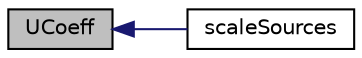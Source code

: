 digraph "UCoeff"
{
  bgcolor="transparent";
  edge [fontname="Helvetica",fontsize="10",labelfontname="Helvetica",labelfontsize="10"];
  node [fontname="Helvetica",fontsize="10",shape=record];
  rankdir="LR";
  Node1 [label="UCoeff",height=0.2,width=0.4,color="black", fillcolor="grey75", style="filled" fontcolor="black"];
  Node1 -> Node2 [dir="back",color="midnightblue",fontsize="10",style="solid",fontname="Helvetica"];
  Node2 [label="scaleSources",height=0.2,width=0.4,color="black",URL="$classFoam_1_1KinematicCloud.html#a5cc74b62ee77d56f4aa3c22f6cdf7f4f",tooltip="Apply scaling to (transient) cloud sources. "];
}
